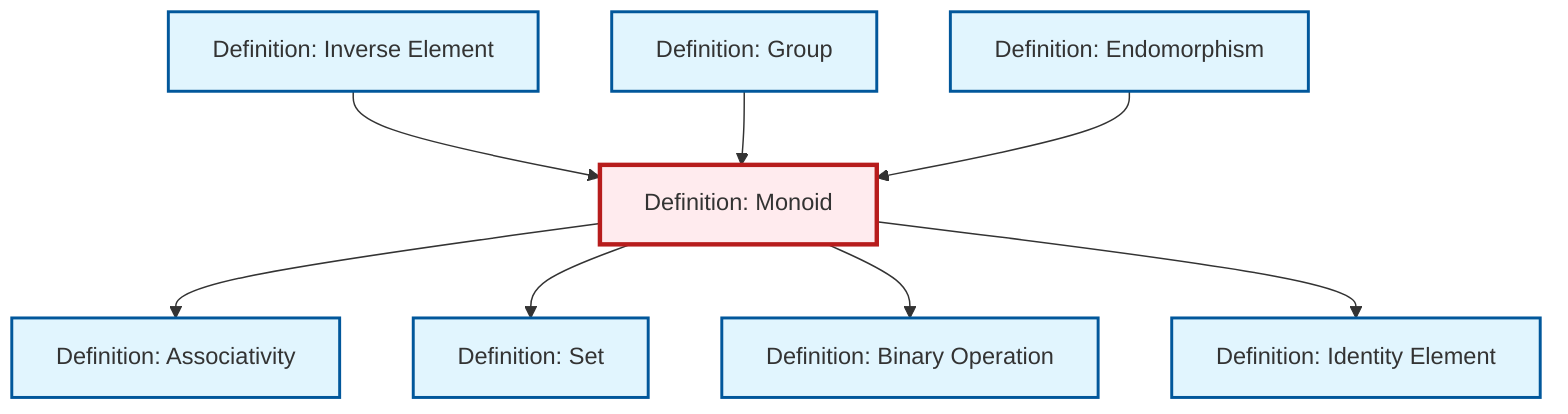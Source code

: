 graph TD
    classDef definition fill:#e1f5fe,stroke:#01579b,stroke-width:2px
    classDef theorem fill:#f3e5f5,stroke:#4a148c,stroke-width:2px
    classDef axiom fill:#fff3e0,stroke:#e65100,stroke-width:2px
    classDef example fill:#e8f5e9,stroke:#1b5e20,stroke-width:2px
    classDef current fill:#ffebee,stroke:#b71c1c,stroke-width:3px
    def-endomorphism["Definition: Endomorphism"]:::definition
    def-associativity["Definition: Associativity"]:::definition
    def-identity-element["Definition: Identity Element"]:::definition
    def-binary-operation["Definition: Binary Operation"]:::definition
    def-inverse-element["Definition: Inverse Element"]:::definition
    def-set["Definition: Set"]:::definition
    def-monoid["Definition: Monoid"]:::definition
    def-group["Definition: Group"]:::definition
    def-monoid --> def-associativity
    def-monoid --> def-set
    def-monoid --> def-binary-operation
    def-inverse-element --> def-monoid
    def-monoid --> def-identity-element
    def-group --> def-monoid
    def-endomorphism --> def-monoid
    class def-monoid current